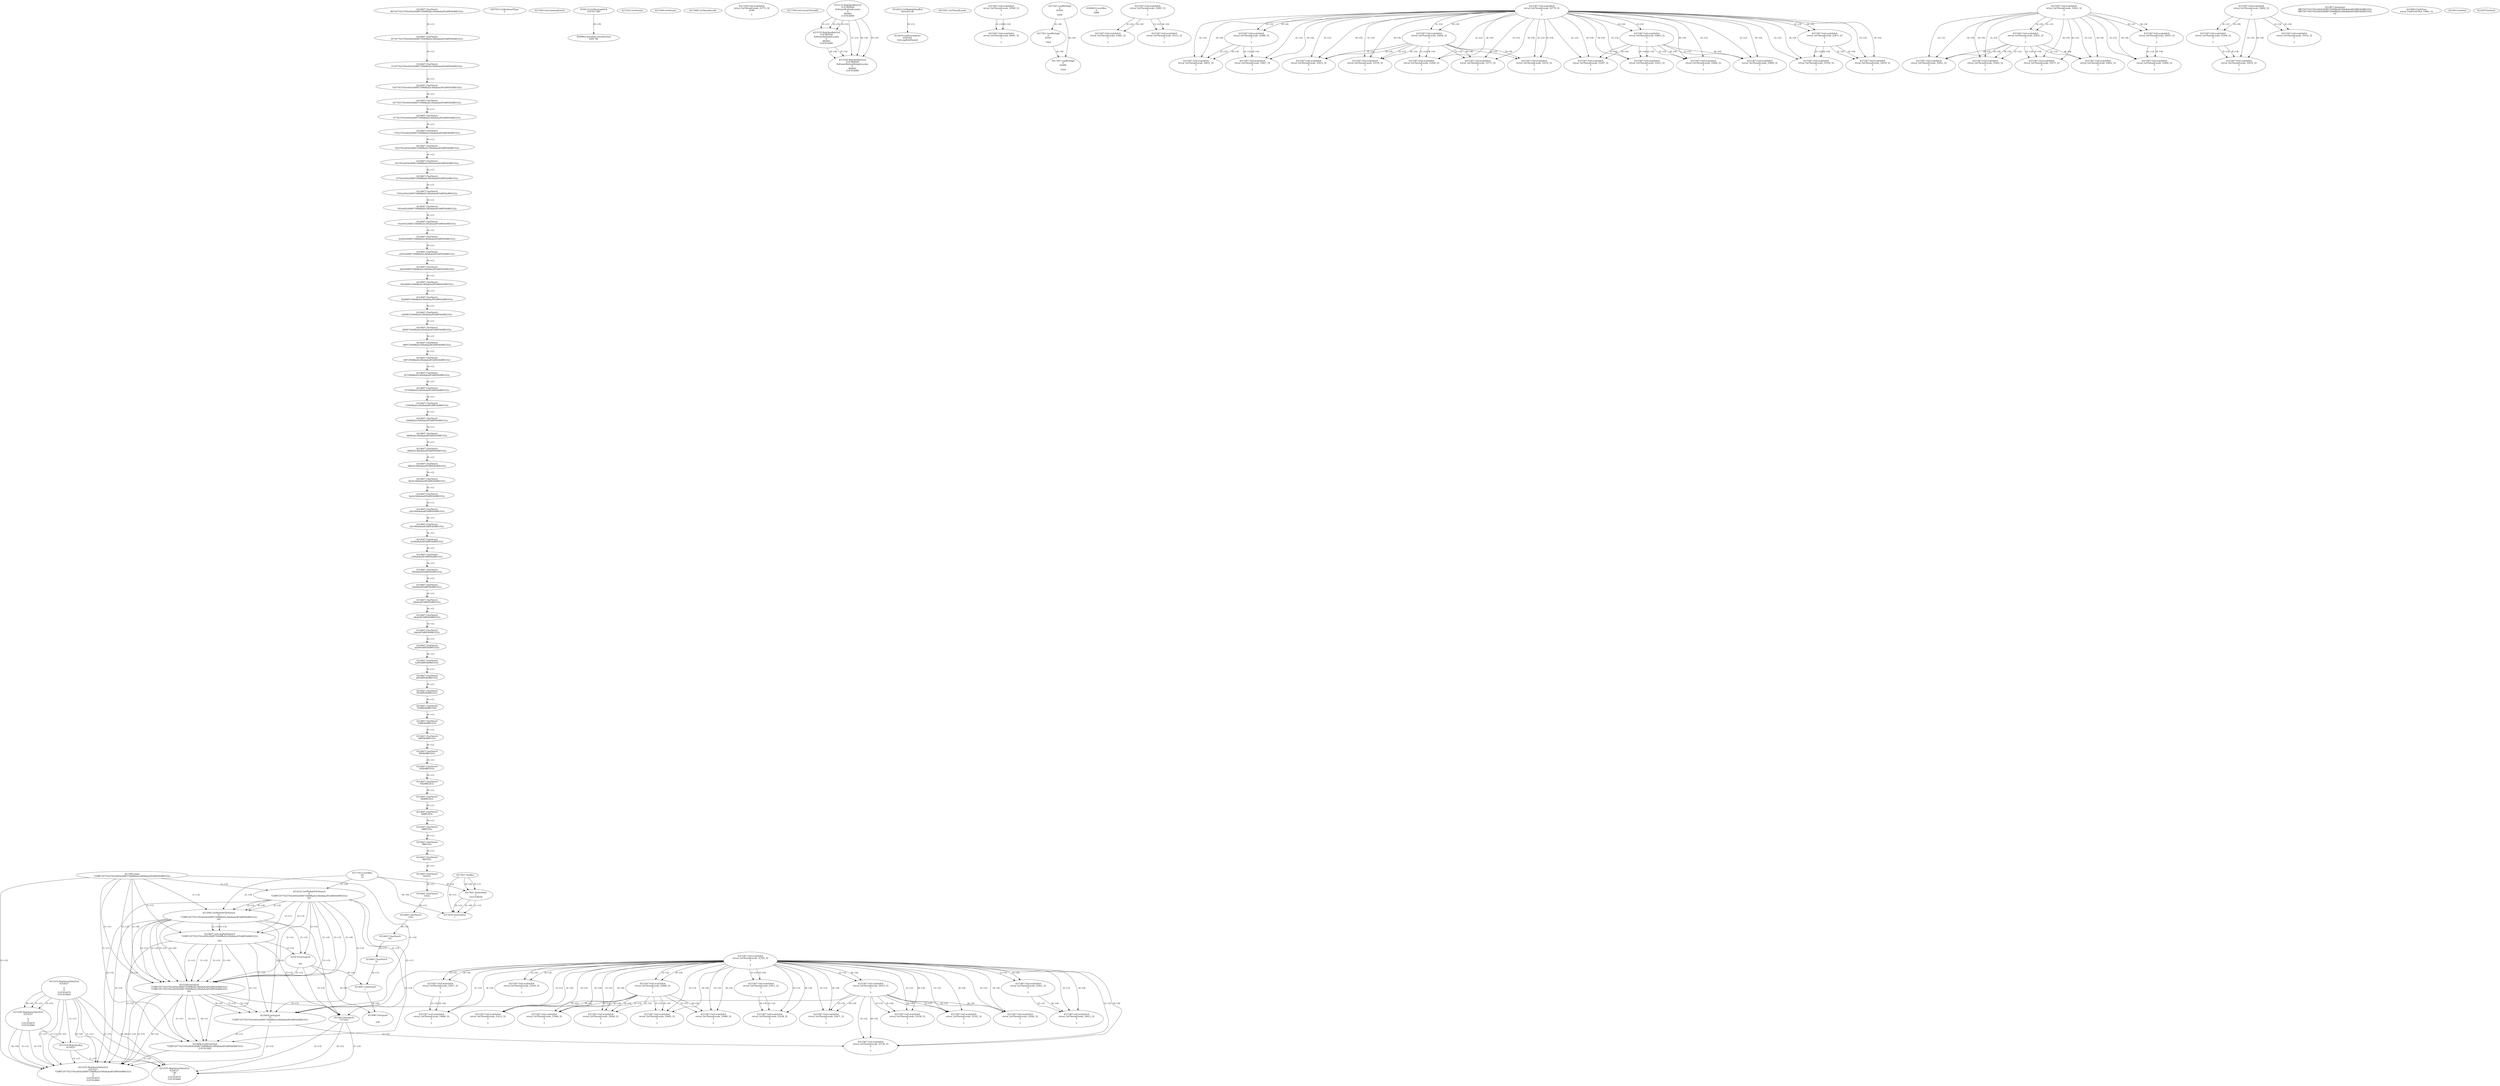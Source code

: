 // Global SCDG with merge call
digraph {
	0 [label="4275692.main
735ff072077023765e445b284f072946ffad2e36fa8aba9f1b8f93fef885352c"]
	1 [label="4217857.TlsAlloc
"]
	2 [label="4217763.LocalAlloc
64
12"]
	3 [label="4217841.TlsSetValue
1
3221258256"]
	1 -> 3 [label="(0-->1)"]
	2 -> 3 [label="(0-->2)"]
	1 -> 3 [label="(0-->0)"]
	4 [label="4217878.TlsGetValue
1"]
	1 -> 4 [label="(0-->1)"]
	3 -> 4 [label="(1-->1)"]
	3 -> 4 [label="(0-->1)"]
	2 -> 4 [label="(0-->0)"]
	3 -> 4 [label="(2-->0)"]
	5 [label="4207453.GetKeyboardType
0"]
	6 [label="4217603.GetCommandLineA
"]
	7 [label="4199114.GetStartupInfoA
2147417380"]
	8 [label="4217623.GetVersion
"]
	9 [label="4217640.GetVersion
"]
	10 [label="4217668.GetThreadLocale
"]
	11 [label="4217338.GetLocaleInfoA
retval_GetThreadLocale_32772_32
4100

7"]
	12 [label="4217700.GetCurrentThreadId
"]
	13 [label="4214522.GetModuleFileNameA
0
735ff072077023765e445b284f072946ffad2e36fa8aba9f1b8f93fef885352c
261"]
	0 -> 13 [label="(1-->2)"]
	2 -> 13 [label="(1-->0)"]
	14 [label="4215092.GetModuleFileNameA
0
735ff072077023765e445b284f072946ffad2e36fa8aba9f1b8f93fef885352c
261"]
	0 -> 14 [label="(1-->2)"]
	13 -> 14 [label="(2-->2)"]
	13 -> 14 [label="(3-->3)"]
	2 -> 14 [label="(1-->0)"]
	13 -> 14 [label="(0-->0)"]
	15 [label="4215122.RegOpenKeyExA
2147483649
Software\Borland\Locales
0
983065
2147416080"]
	16 [label="4215152.RegOpenKeyExA
2147483650
Software\Borland\Locales
0
983065
2147416080"]
	15 -> 16 [label="(2-->2)"]
	15 -> 16 [label="(4-->4)"]
	15 -> 16 [label="(5-->5)"]
	17 [label="4215182.RegOpenKeyExA
2147483649
Software\Borland\Delphi\Locales
0
983065
2147416080"]
	15 -> 17 [label="(1-->1)"]
	15 -> 17 [label="(4-->4)"]
	16 -> 17 [label="(4-->4)"]
	15 -> 17 [label="(5-->5)"]
	16 -> 17 [label="(5-->5)"]
	18 [label="4214653.GetModuleHandleA
kernel32.dll"]
	19 [label="4214670.GetProcAddress
6295592
GetLongPathNameA"]
	18 -> 19 [label="(0-->1)"]
	20 [label="4214697.GetLongPathNameA
735ff072077023765e445b284f072946ffad2e36fa8aba9f1b8f93fef885352c

261"]
	0 -> 20 [label="(1-->1)"]
	13 -> 20 [label="(2-->1)"]
	14 -> 20 [label="(2-->1)"]
	13 -> 20 [label="(3-->3)"]
	14 -> 20 [label="(3-->3)"]
	21 [label="4214718.lstrcpynA


261"]
	13 -> 21 [label="(3-->3)"]
	14 -> 21 [label="(3-->3)"]
	20 -> 21 [label="(3-->3)"]
	22 [label="4215255.RegQueryValueExA
4214527

0
0
2147416070
2147416064"]
	23 [label="4215285.RegQueryValueExA
4214527

0
0
2147416070
2147416064"]
	22 -> 23 [label="(1-->1)"]
	22 -> 23 [label="(5-->5)"]
	22 -> 23 [label="(6-->6)"]
	24 [label="4215319.RegCloseKey
4214527"]
	22 -> 24 [label="(1-->1)"]
	23 -> 24 [label="(1-->1)"]
	25 [label="4215348.lstrcpynA
735ff072077023765e445b284f072946ffad2e36fa8aba9f1b8f93fef885352c
735ff072077023765e445b284f072946ffad2e36fa8aba9f1b8f93fef885352c
261"]
	0 -> 25 [label="(1-->1)"]
	13 -> 25 [label="(2-->1)"]
	14 -> 25 [label="(2-->1)"]
	20 -> 25 [label="(1-->1)"]
	0 -> 25 [label="(1-->2)"]
	13 -> 25 [label="(2-->2)"]
	14 -> 25 [label="(2-->2)"]
	20 -> 25 [label="(1-->2)"]
	13 -> 25 [label="(3-->3)"]
	14 -> 25 [label="(3-->3)"]
	20 -> 25 [label="(3-->3)"]
	21 -> 25 [label="(3-->3)"]
	0 -> 25 [label="(1-->0)"]
	13 -> 25 [label="(2-->0)"]
	14 -> 25 [label="(2-->0)"]
	20 -> 25 [label="(1-->0)"]
	26 [label="4215361.GetThreadLocale
"]
	27 [label="4215367.GetLocaleInfoA
retval_GetThreadLocale_32928_32
3

5"]
	28 [label="4217261.LoadStringA
0
65502

1024"]
	29 [label="4215367.GetLocaleInfoA
retval_GetThreadLocale_34041_32
3

5"]
	27 -> 29 [label="(2-->2)"]
	27 -> 29 [label="(4-->4)"]
	30 [label="4217261.LoadStringA
0
65501

1024"]
	28 -> 30 [label="(4-->4)"]
	31 [label="4200902.InitializeCriticalSection
4281796"]
	7 -> 31 [label="(0-->0)"]
	32 [label="4200963.LocalAlloc
0
4088"]
	33 [label="4215367.GetLocaleInfoA
retval_GetThreadLocale_32803_32
3

5"]
	34 [label="4215367.GetLocaleInfoA
retval_GetThreadLocale_33441_32
3

5"]
	33 -> 34 [label="(2-->2)"]
	33 -> 34 [label="(4-->4)"]
	35 [label="4215367.GetLocaleInfoA
retval_GetThreadLocale_32795_32
3

5"]
	36 [label="4215367.GetLocaleInfoA
retval_GetThreadLocale_33254_32
3

5"]
	35 -> 36 [label="(2-->2)"]
	35 -> 36 [label="(4-->4)"]
	37 [label="4215367.GetLocaleInfoA
retval_GetThreadLocale_32778_32
3

5"]
	38 [label="4215367.GetLocaleInfoA
retval_GetThreadLocale_32880_32
3

5"]
	37 -> 38 [label="(2-->2)"]
	37 -> 38 [label="(4-->4)"]
	39 [label="4215367.GetLocaleInfoA
retval_GetThreadLocale_34031_32
3

5"]
	37 -> 39 [label="(2-->2)"]
	38 -> 39 [label="(2-->2)"]
	37 -> 39 [label="(4-->4)"]
	38 -> 39 [label="(4-->4)"]
	40 [label="4217261.LoadStringA
0
65499

1024"]
	28 -> 40 [label="(4-->4)"]
	30 -> 40 [label="(4-->4)"]
	41 [label="4215367.GetLocaleInfoA
retval_GetThreadLocale_32888_32
3

5"]
	35 -> 41 [label="(2-->2)"]
	35 -> 41 [label="(4-->4)"]
	42 [label="4215367.GetLocaleInfoA
retval_GetThreadLocale_32911_32
3

5"]
	35 -> 42 [label="(2-->2)"]
	35 -> 42 [label="(4-->4)"]
	43 [label="4215367.GetLocaleInfoA
retval_GetThreadLocale_33026_32
3

5"]
	35 -> 43 [label="(2-->2)"]
	41 -> 43 [label="(2-->2)"]
	35 -> 43 [label="(4-->4)"]
	41 -> 43 [label="(4-->4)"]
	44 [label="4215367.GetLocaleInfoA
retval_GetThreadLocale_32822_32
3

5"]
	45 [label="4215367.GetLocaleInfoA
retval_GetThreadLocale_32935_32
3

5"]
	44 -> 45 [label="(2-->2)"]
	44 -> 45 [label="(4-->4)"]
	46 [label="4215367.GetLocaleInfoA
retval_GetThreadLocale_33021_32
3

5"]
	44 -> 46 [label="(2-->2)"]
	45 -> 46 [label="(2-->2)"]
	44 -> 46 [label="(4-->4)"]
	45 -> 46 [label="(4-->4)"]
	47 [label="4215367.GetLocaleInfoA
retval_GetThreadLocale_32856_32
3

5"]
	37 -> 47 [label="(2-->2)"]
	37 -> 47 [label="(4-->4)"]
	48 [label="4215367.GetLocaleInfoA
retval_GetThreadLocale_33159_32
3

5"]
	37 -> 48 [label="(2-->2)"]
	47 -> 48 [label="(2-->2)"]
	37 -> 48 [label="(4-->4)"]
	47 -> 48 [label="(4-->4)"]
	49 [label="4215367.GetLocaleInfoA
retval_GetThreadLocale_33212_32
3

5"]
	35 -> 49 [label="(2-->2)"]
	41 -> 49 [label="(2-->2)"]
	35 -> 49 [label="(4-->4)"]
	41 -> 49 [label="(4-->4)"]
	50 [label="4215367.GetLocaleInfoA
retval_GetThreadLocale_33262_32
3

5"]
	44 -> 50 [label="(2-->2)"]
	45 -> 50 [label="(2-->2)"]
	44 -> 50 [label="(4-->4)"]
	45 -> 50 [label="(4-->4)"]
	51 [label="4215367.GetLocaleInfoA
retval_GetThreadLocale_33238_32
3

5"]
	35 -> 51 [label="(2-->2)"]
	42 -> 51 [label="(2-->2)"]
	35 -> 51 [label="(4-->4)"]
	42 -> 51 [label="(4-->4)"]
	52 [label="4215367.GetLocaleInfoA
retval_GetThreadLocale_33364_32
3

5"]
	35 -> 52 [label="(2-->2)"]
	41 -> 52 [label="(2-->2)"]
	35 -> 52 [label="(4-->4)"]
	41 -> 52 [label="(4-->4)"]
	53 [label="4215367.GetLocaleInfoA
retval_GetThreadLocale_32863_32
3

5"]
	37 -> 53 [label="(2-->2)"]
	37 -> 53 [label="(4-->4)"]
	54 [label="4215367.GetLocaleInfoA
retval_GetThreadLocale_33287_32
3

5"]
	37 -> 54 [label="(2-->2)"]
	53 -> 54 [label="(2-->2)"]
	37 -> 54 [label="(4-->4)"]
	53 -> 54 [label="(4-->4)"]
	55 [label="4215367.GetLocaleInfoA
retval_GetThreadLocale_32912_32
3

5"]
	35 -> 55 [label="(2-->2)"]
	35 -> 55 [label="(4-->4)"]
	56 [label="4215367.GetLocaleInfoA
retval_GetThreadLocale_33358_32
3

5"]
	35 -> 56 [label="(2-->2)"]
	55 -> 56 [label="(2-->2)"]
	35 -> 56 [label="(4-->4)"]
	55 -> 56 [label="(4-->4)"]
	57 [label="4215367.GetLocaleInfoA
retval_GetThreadLocale_33332_32
3

5"]
	35 -> 57 [label="(2-->2)"]
	55 -> 57 [label="(2-->2)"]
	35 -> 57 [label="(4-->4)"]
	55 -> 57 [label="(4-->4)"]
	58 [label="4215367.GetLocaleInfoA
retval_GetThreadLocale_33411_32
3

5"]
	37 -> 58 [label="(2-->2)"]
	47 -> 58 [label="(2-->2)"]
	37 -> 58 [label="(4-->4)"]
	47 -> 58 [label="(4-->4)"]
	59 [label="4215367.GetLocaleInfoA
retval_GetThreadLocale_33273_32
3

5"]
	44 -> 59 [label="(2-->2)"]
	45 -> 59 [label="(2-->2)"]
	44 -> 59 [label="(4-->4)"]
	45 -> 59 [label="(4-->4)"]
	60 [label="4215367.GetLocaleInfoA
retval_GetThreadLocale_33415_32
3

5"]
	37 -> 60 [label="(2-->2)"]
	53 -> 60 [label="(2-->2)"]
	37 -> 60 [label="(4-->4)"]
	53 -> 60 [label="(4-->4)"]
	61 [label="4215367.GetLocaleInfoA
retval_GetThreadLocale_32873_32
3

5"]
	37 -> 61 [label="(2-->2)"]
	37 -> 61 [label="(4-->4)"]
	62 [label="4215367.GetLocaleInfoA
retval_GetThreadLocale_33339_32
3

5"]
	37 -> 62 [label="(2-->2)"]
	61 -> 62 [label="(2-->2)"]
	37 -> 62 [label="(4-->4)"]
	61 -> 62 [label="(4-->4)"]
	63 [label="4215367.GetLocaleInfoA
retval_GetThreadLocale_33458_32
3

5"]
	37 -> 63 [label="(2-->2)"]
	47 -> 63 [label="(2-->2)"]
	37 -> 63 [label="(4-->4)"]
	47 -> 63 [label="(4-->4)"]
	64 [label="4215367.GetLocaleInfoA
retval_GetThreadLocale_33471_32
3

5"]
	35 -> 64 [label="(2-->2)"]
	55 -> 64 [label="(2-->2)"]
	35 -> 64 [label="(4-->4)"]
	55 -> 64 [label="(4-->4)"]
	65 [label="4215367.GetLocaleInfoA
retval_GetThreadLocale_33234_32
3

5"]
	37 -> 65 [label="(2-->2)"]
	47 -> 65 [label="(2-->2)"]
	37 -> 65 [label="(4-->4)"]
	47 -> 65 [label="(4-->4)"]
	66 [label="4215367.GetLocaleInfoA
retval_GetThreadLocale_33405_32
3

5"]
	35 -> 66 [label="(2-->2)"]
	41 -> 66 [label="(2-->2)"]
	35 -> 66 [label="(4-->4)"]
	41 -> 66 [label="(4-->4)"]
	67 [label="4215367.GetLocaleInfoA
retval_GetThreadLocale_33480_32
3

5"]
	35 -> 67 [label="(2-->2)"]
	41 -> 67 [label="(2-->2)"]
	35 -> 67 [label="(4-->4)"]
	41 -> 67 [label="(4-->4)"]
	68 [label="4215367.GetLocaleInfoA
retval_GetThreadLocale_32802_32
3

5"]
	69 [label="4215367.GetLocaleInfoA
retval_GetThreadLocale_33304_32
3

5"]
	68 -> 69 [label="(2-->2)"]
	68 -> 69 [label="(4-->4)"]
	70 [label="4215367.GetLocaleInfoA
retval_GetThreadLocale_32922_32
3

5"]
	35 -> 70 [label="(2-->2)"]
	35 -> 70 [label="(4-->4)"]
	71 [label="4215367.GetLocaleInfoA
retval_GetThreadLocale_33613_32
3

5"]
	35 -> 71 [label="(2-->2)"]
	70 -> 71 [label="(2-->2)"]
	35 -> 71 [label="(4-->4)"]
	70 -> 71 [label="(4-->4)"]
	72 [label="4215367.GetLocaleInfoA
retval_GetThreadLocale_32955_32
3

5"]
	44 -> 72 [label="(2-->2)"]
	44 -> 72 [label="(4-->4)"]
	73 [label="4215367.GetLocaleInfoA
retval_GetThreadLocale_33466_32
3

5"]
	44 -> 73 [label="(2-->2)"]
	72 -> 73 [label="(2-->2)"]
	44 -> 73 [label="(4-->4)"]
	72 -> 73 [label="(4-->4)"]
	74 [label="4215367.GetLocaleInfoA
retval_GetThreadLocale_33670_32
3

5"]
	68 -> 74 [label="(2-->2)"]
	69 -> 74 [label="(2-->2)"]
	68 -> 74 [label="(4-->4)"]
	69 -> 74 [label="(4-->4)"]
	75 [label="4215367.GetLocaleInfoA
retval_GetThreadLocale_33619_32
3

5"]
	37 -> 75 [label="(2-->2)"]
	61 -> 75 [label="(2-->2)"]
	37 -> 75 [label="(4-->4)"]
	61 -> 75 [label="(4-->4)"]
	76 [label="4214818.lstrcpynA
73
735ff072077023765e445b284f072946ffad2e36fa8aba9f1b8f93fef885352c
3"]
	0 -> 76 [label="(1-->2)"]
	13 -> 76 [label="(2-->2)"]
	14 -> 76 [label="(2-->2)"]
	20 -> 76 [label="(1-->2)"]
	25 -> 76 [label="(1-->2)"]
	25 -> 76 [label="(2-->2)"]
	25 -> 76 [label="(0-->2)"]
	35 -> 76 [label="(2-->3)"]
	55 -> 76 [label="(2-->3)"]
	77 [label="4214607.CharNextA
ff072077023765e445b284f072946ffad2e36fa8aba9f1b8f93fef885352c"]
	78 [label="4214607.CharNextA
f072077023765e445b284f072946ffad2e36fa8aba9f1b8f93fef885352c"]
	77 -> 78 [label="(0-->1)"]
	79 [label="4214607.CharNextA
072077023765e445b284f072946ffad2e36fa8aba9f1b8f93fef885352c"]
	78 -> 79 [label="(0-->1)"]
	80 [label="4214607.CharNextA
72077023765e445b284f072946ffad2e36fa8aba9f1b8f93fef885352c"]
	79 -> 80 [label="(0-->1)"]
	81 [label="4214607.CharNextA
2077023765e445b284f072946ffad2e36fa8aba9f1b8f93fef885352c"]
	80 -> 81 [label="(0-->1)"]
	82 [label="4214607.CharNextA
077023765e445b284f072946ffad2e36fa8aba9f1b8f93fef885352c"]
	81 -> 82 [label="(0-->1)"]
	83 [label="4214607.CharNextA
77023765e445b284f072946ffad2e36fa8aba9f1b8f93fef885352c"]
	82 -> 83 [label="(0-->1)"]
	84 [label="4214607.CharNextA
7023765e445b284f072946ffad2e36fa8aba9f1b8f93fef885352c"]
	83 -> 84 [label="(0-->1)"]
	85 [label="4214607.CharNextA
023765e445b284f072946ffad2e36fa8aba9f1b8f93fef885352c"]
	84 -> 85 [label="(0-->1)"]
	86 [label="4214607.CharNextA
23765e445b284f072946ffad2e36fa8aba9f1b8f93fef885352c"]
	85 -> 86 [label="(0-->1)"]
	87 [label="4214607.CharNextA
3765e445b284f072946ffad2e36fa8aba9f1b8f93fef885352c"]
	86 -> 87 [label="(0-->1)"]
	88 [label="4214607.CharNextA
765e445b284f072946ffad2e36fa8aba9f1b8f93fef885352c"]
	87 -> 88 [label="(0-->1)"]
	89 [label="4214607.CharNextA
65e445b284f072946ffad2e36fa8aba9f1b8f93fef885352c"]
	88 -> 89 [label="(0-->1)"]
	90 [label="4214607.CharNextA
5e445b284f072946ffad2e36fa8aba9f1b8f93fef885352c"]
	89 -> 90 [label="(0-->1)"]
	91 [label="4214607.CharNextA
e445b284f072946ffad2e36fa8aba9f1b8f93fef885352c"]
	90 -> 91 [label="(0-->1)"]
	92 [label="4214607.CharNextA
445b284f072946ffad2e36fa8aba9f1b8f93fef885352c"]
	91 -> 92 [label="(0-->1)"]
	93 [label="4214607.CharNextA
45b284f072946ffad2e36fa8aba9f1b8f93fef885352c"]
	92 -> 93 [label="(0-->1)"]
	94 [label="4214607.CharNextA
5b284f072946ffad2e36fa8aba9f1b8f93fef885352c"]
	93 -> 94 [label="(0-->1)"]
	95 [label="4214607.CharNextA
b284f072946ffad2e36fa8aba9f1b8f93fef885352c"]
	94 -> 95 [label="(0-->1)"]
	96 [label="4214607.CharNextA
284f072946ffad2e36fa8aba9f1b8f93fef885352c"]
	95 -> 96 [label="(0-->1)"]
	97 [label="4214607.CharNextA
84f072946ffad2e36fa8aba9f1b8f93fef885352c"]
	96 -> 97 [label="(0-->1)"]
	98 [label="4214607.CharNextA
4f072946ffad2e36fa8aba9f1b8f93fef885352c"]
	97 -> 98 [label="(0-->1)"]
	99 [label="4214607.CharNextA
f072946ffad2e36fa8aba9f1b8f93fef885352c"]
	98 -> 99 [label="(0-->1)"]
	100 [label="4214607.CharNextA
072946ffad2e36fa8aba9f1b8f93fef885352c"]
	99 -> 100 [label="(0-->1)"]
	101 [label="4214607.CharNextA
72946ffad2e36fa8aba9f1b8f93fef885352c"]
	100 -> 101 [label="(0-->1)"]
	102 [label="4214607.CharNextA
2946ffad2e36fa8aba9f1b8f93fef885352c"]
	101 -> 102 [label="(0-->1)"]
	103 [label="4214607.CharNextA
946ffad2e36fa8aba9f1b8f93fef885352c"]
	102 -> 103 [label="(0-->1)"]
	104 [label="4214607.CharNextA
46ffad2e36fa8aba9f1b8f93fef885352c"]
	103 -> 104 [label="(0-->1)"]
	105 [label="4214607.CharNextA
6ffad2e36fa8aba9f1b8f93fef885352c"]
	104 -> 105 [label="(0-->1)"]
	106 [label="4214607.CharNextA
ffad2e36fa8aba9f1b8f93fef885352c"]
	105 -> 106 [label="(0-->1)"]
	107 [label="4214607.CharNextA
fad2e36fa8aba9f1b8f93fef885352c"]
	106 -> 107 [label="(0-->1)"]
	108 [label="4214607.CharNextA
ad2e36fa8aba9f1b8f93fef885352c"]
	107 -> 108 [label="(0-->1)"]
	109 [label="4214607.CharNextA
d2e36fa8aba9f1b8f93fef885352c"]
	108 -> 109 [label="(0-->1)"]
	110 [label="4214607.CharNextA
2e36fa8aba9f1b8f93fef885352c"]
	109 -> 110 [label="(0-->1)"]
	111 [label="4214607.CharNextA
e36fa8aba9f1b8f93fef885352c"]
	110 -> 111 [label="(0-->1)"]
	112 [label="4214607.CharNextA
36fa8aba9f1b8f93fef885352c"]
	111 -> 112 [label="(0-->1)"]
	113 [label="4214607.CharNextA
6fa8aba9f1b8f93fef885352c"]
	112 -> 113 [label="(0-->1)"]
	114 [label="4214607.CharNextA
fa8aba9f1b8f93fef885352c"]
	113 -> 114 [label="(0-->1)"]
	115 [label="4214607.CharNextA
a8aba9f1b8f93fef885352c"]
	114 -> 115 [label="(0-->1)"]
	116 [label="4214607.CharNextA
8aba9f1b8f93fef885352c"]
	115 -> 116 [label="(0-->1)"]
	117 [label="4214607.CharNextA
aba9f1b8f93fef885352c"]
	116 -> 117 [label="(0-->1)"]
	118 [label="4214607.CharNextA
ba9f1b8f93fef885352c"]
	117 -> 118 [label="(0-->1)"]
	119 [label="4214607.CharNextA
a9f1b8f93fef885352c"]
	118 -> 119 [label="(0-->1)"]
	120 [label="4214607.CharNextA
9f1b8f93fef885352c"]
	119 -> 120 [label="(0-->1)"]
	121 [label="4214607.CharNextA
f1b8f93fef885352c"]
	120 -> 121 [label="(0-->1)"]
	122 [label="4214607.CharNextA
1b8f93fef885352c"]
	121 -> 122 [label="(0-->1)"]
	123 [label="4214607.CharNextA
b8f93fef885352c"]
	122 -> 123 [label="(0-->1)"]
	124 [label="4214607.CharNextA
8f93fef885352c"]
	123 -> 124 [label="(0-->1)"]
	125 [label="4214607.CharNextA
f93fef885352c"]
	124 -> 125 [label="(0-->1)"]
	126 [label="4214607.CharNextA
93fef885352c"]
	125 -> 126 [label="(0-->1)"]
	127 [label="4214607.CharNextA
3fef885352c"]
	126 -> 127 [label="(0-->1)"]
	128 [label="4214607.CharNextA
fef885352c"]
	127 -> 128 [label="(0-->1)"]
	129 [label="4214607.CharNextA
ef885352c"]
	128 -> 129 [label="(0-->1)"]
	130 [label="4214607.CharNextA
f885352c"]
	129 -> 130 [label="(0-->1)"]
	131 [label="4214607.CharNextA
885352c"]
	130 -> 131 [label="(0-->1)"]
	132 [label="4214607.CharNextA
85352c"]
	131 -> 132 [label="(0-->1)"]
	133 [label="4214607.CharNextA
5352c"]
	132 -> 133 [label="(0-->1)"]
	134 [label="4214607.CharNextA
352c"]
	133 -> 134 [label="(0-->1)"]
	135 [label="4214607.CharNextA
52c"]
	134 -> 135 [label="(0-->1)"]
	136 [label="4214607.CharNextA
2c"]
	135 -> 136 [label="(0-->1)"]
	137 [label="4214607.CharNextA
c"]
	136 -> 137 [label="(0-->1)"]
	21 -> 137 [label="(0-->0)"]
	138 [label="4214871.lstrcpynA
5ff072077023765e445b284f072946ffad2e36fa8aba9f1b8f93fef885352c
5ff072077023765e445b284f072946ffad2e36fa8aba9f1b8f93fef885352c
63"]
	139 [label="4214890.FindFirstFileA
735ff072077023765e445b284f072946ffad2e36fa8aba9f1b8f93fef885352c
2147415442"]
	0 -> 139 [label="(1-->1)"]
	13 -> 139 [label="(2-->1)"]
	14 -> 139 [label="(2-->1)"]
	20 -> 139 [label="(1-->1)"]
	25 -> 139 [label="(1-->1)"]
	25 -> 139 [label="(2-->1)"]
	25 -> 139 [label="(0-->1)"]
	76 -> 139 [label="(2-->1)"]
	140 [label="4215255.RegQueryValueExA
4214527
735ff072077023765e445b284f072946ffad2e36fa8aba9f1b8f93fef885352c
0
0
2147416070
2147416064"]
	22 -> 140 [label="(1-->1)"]
	23 -> 140 [label="(1-->1)"]
	24 -> 140 [label="(1-->1)"]
	0 -> 140 [label="(1-->2)"]
	13 -> 140 [label="(2-->2)"]
	14 -> 140 [label="(2-->2)"]
	20 -> 140 [label="(1-->2)"]
	25 -> 140 [label="(1-->2)"]
	25 -> 140 [label="(2-->2)"]
	25 -> 140 [label="(0-->2)"]
	76 -> 140 [label="(2-->2)"]
	139 -> 140 [label="(1-->2)"]
	22 -> 140 [label="(5-->5)"]
	23 -> 140 [label="(5-->5)"]
	22 -> 140 [label="(6-->6)"]
	23 -> 140 [label="(6-->6)"]
	141 [label="4215367.GetLocaleInfoA
retval_GetThreadLocale_33736_32
3

5"]
	35 -> 141 [label="(2-->2)"]
	55 -> 141 [label="(2-->2)"]
	76 -> 141 [label="(3-->2)"]
	35 -> 141 [label="(4-->4)"]
	55 -> 141 [label="(4-->4)"]
	142 [label="4215367.GetLocaleInfoA
retval_GetThreadLocale_33771_32
3

5"]
	37 -> 142 [label="(2-->2)"]
	47 -> 142 [label="(2-->2)"]
	37 -> 142 [label="(4-->4)"]
	47 -> 142 [label="(4-->4)"]
	143 [label="4215367.GetLocaleInfoA
retval_GetThreadLocale_33545_32
3

5"]
	35 -> 143 [label="(2-->2)"]
	55 -> 143 [label="(2-->2)"]
	35 -> 143 [label="(4-->4)"]
	55 -> 143 [label="(4-->4)"]
	144 [label="4215367.GetLocaleInfoA
retval_GetThreadLocale_33115_32
3

5"]
	33 -> 144 [label="(2-->2)"]
	33 -> 144 [label="(4-->4)"]
	145 [label="4215367.GetLocaleInfoA
retval_GetThreadLocale_33827_32
3

5"]
	37 -> 145 [label="(2-->2)"]
	38 -> 145 [label="(2-->2)"]
	37 -> 145 [label="(4-->4)"]
	38 -> 145 [label="(4-->4)"]
	146 [label="4215367.GetLocaleInfoA
retval_GetThreadLocale_33844_32
3

5"]
	37 -> 146 [label="(2-->2)"]
	53 -> 146 [label="(2-->2)"]
	37 -> 146 [label="(4-->4)"]
	53 -> 146 [label="(4-->4)"]
	147 [label="4215367.GetLocaleInfoA
retval_GetThreadLocale_33849_32
3

5"]
	37 -> 147 [label="(2-->2)"]
	53 -> 147 [label="(2-->2)"]
	37 -> 147 [label="(4-->4)"]
	53 -> 147 [label="(4-->4)"]
	148 [label="4215367.GetLocaleInfoA
retval_GetThreadLocale_33822_32
3

5"]
	44 -> 148 [label="(2-->2)"]
	45 -> 148 [label="(2-->2)"]
	44 -> 148 [label="(4-->4)"]
	45 -> 148 [label="(4-->4)"]
	149 [label="4215367.GetLocaleInfoA
retval_GetThreadLocale_33516_32
3

5"]
	68 -> 149 [label="(2-->2)"]
	68 -> 149 [label="(4-->4)"]
	150 [label="4215367.GetLocaleInfoA
retval_GetThreadLocale_32871_32
3

5"]
	35 -> 150 [label="(2-->2)"]
	35 -> 150 [label="(4-->4)"]
	151 [label="4215367.GetLocaleInfoA
retval_GetThreadLocale_33866_32
3

5"]
	35 -> 151 [label="(2-->2)"]
	150 -> 151 [label="(2-->2)"]
	35 -> 151 [label="(4-->4)"]
	150 -> 151 [label="(4-->4)"]
	152 [label="4214903.FindClose
retval_FindFirstFileA_33865_32"]
	153 [label="4214915.lstrlenA
"]
	154 [label="4214967.lstrcpynA


258"]
	21 -> 154 [label="(0-->0)"]
	137 -> 154 [label="(0-->0)"]
	155 [label="4214979.lstrlenA
"]
	156 [label="4215013.lstrcpynA
73\
73\
261"]
	13 -> 156 [label="(3-->3)"]
	14 -> 156 [label="(3-->3)"]
	20 -> 156 [label="(3-->3)"]
	21 -> 156 [label="(3-->3)"]
	25 -> 156 [label="(3-->3)"]
	157 [label="4215255.RegQueryValueExA
4214527
73\
0
0
2147416070
2147416064"]
	22 -> 157 [label="(1-->1)"]
	24 -> 157 [label="(1-->1)"]
	156 -> 157 [label="(1-->2)"]
	156 -> 157 [label="(2-->2)"]
	156 -> 157 [label="(0-->2)"]
	22 -> 157 [label="(5-->5)"]
	22 -> 157 [label="(6-->6)"]
}
